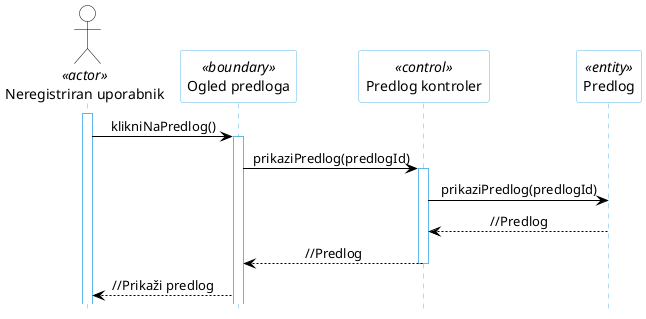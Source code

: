 @startuml
hide footbox

skinparam backgroundcolor transparent
skinparam defaultTextAlignment center
skinparam actorBorderColor black
skinparam actorBackgroundColor white
skinparam arrowColor black  
skinparam sequenceLifeLineBorderColor #5FB8EC
skinparam sequenceParticipantBorderColor #5FB8EC
skinparam sequenceParticipantBackgroundColor white

actor "Neregistriran uporabnik" as U1 <<actor>>

participant "Ogled predloga" as R5 <<boundary>>
participant "Predlog kontroler" as R2 <<control>>
participant "Predlog" as R4 <<entity>>

activate U1
U1 -> R5: klikniNaPredlog()
activate R5
R5 -> R2: prikaziPredlog(predlogId)
activate R2
R2 -> R4: prikaziPredlog(predlogId)
R4 --> R2: //Predlog
R2 --> R5: //Predlog
deactivate R2
R5 --> U1: //Prikaži predlog
@enduml
